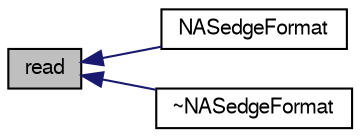 digraph "read"
{
  bgcolor="transparent";
  edge [fontname="FreeSans",fontsize="10",labelfontname="FreeSans",labelfontsize="10"];
  node [fontname="FreeSans",fontsize="10",shape=record];
  rankdir="LR";
  Node993 [label="read",height=0.2,width=0.4,color="black", fillcolor="grey75", style="filled", fontcolor="black"];
  Node993 -> Node994 [dir="back",color="midnightblue",fontsize="10",style="solid",fontname="FreeSans"];
  Node994 [label="NASedgeFormat",height=0.2,width=0.4,color="black",URL="$a21770.html#a9fd3c71b4a53d77a2e9c3fc0be84b91c",tooltip="Construct from file name. "];
  Node993 -> Node995 [dir="back",color="midnightblue",fontsize="10",style="solid",fontname="FreeSans"];
  Node995 [label="~NASedgeFormat",height=0.2,width=0.4,color="black",URL="$a21770.html#afc3d3c1c9475477f5eb8ceedae8e86ec",tooltip="Destructor. "];
}
